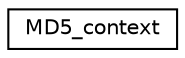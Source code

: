 digraph "Graphical Class Hierarchy"
{
  edge [fontname="Helvetica",fontsize="10",labelfontname="Helvetica",labelfontsize="10"];
  node [fontname="Helvetica",fontsize="10",shape=record];
  rankdir="LR";
  Node0 [label="MD5_context",height=0.2,width=0.4,color="black", fillcolor="white", style="filled",URL="$struct_m_d5__context.html"];
}
